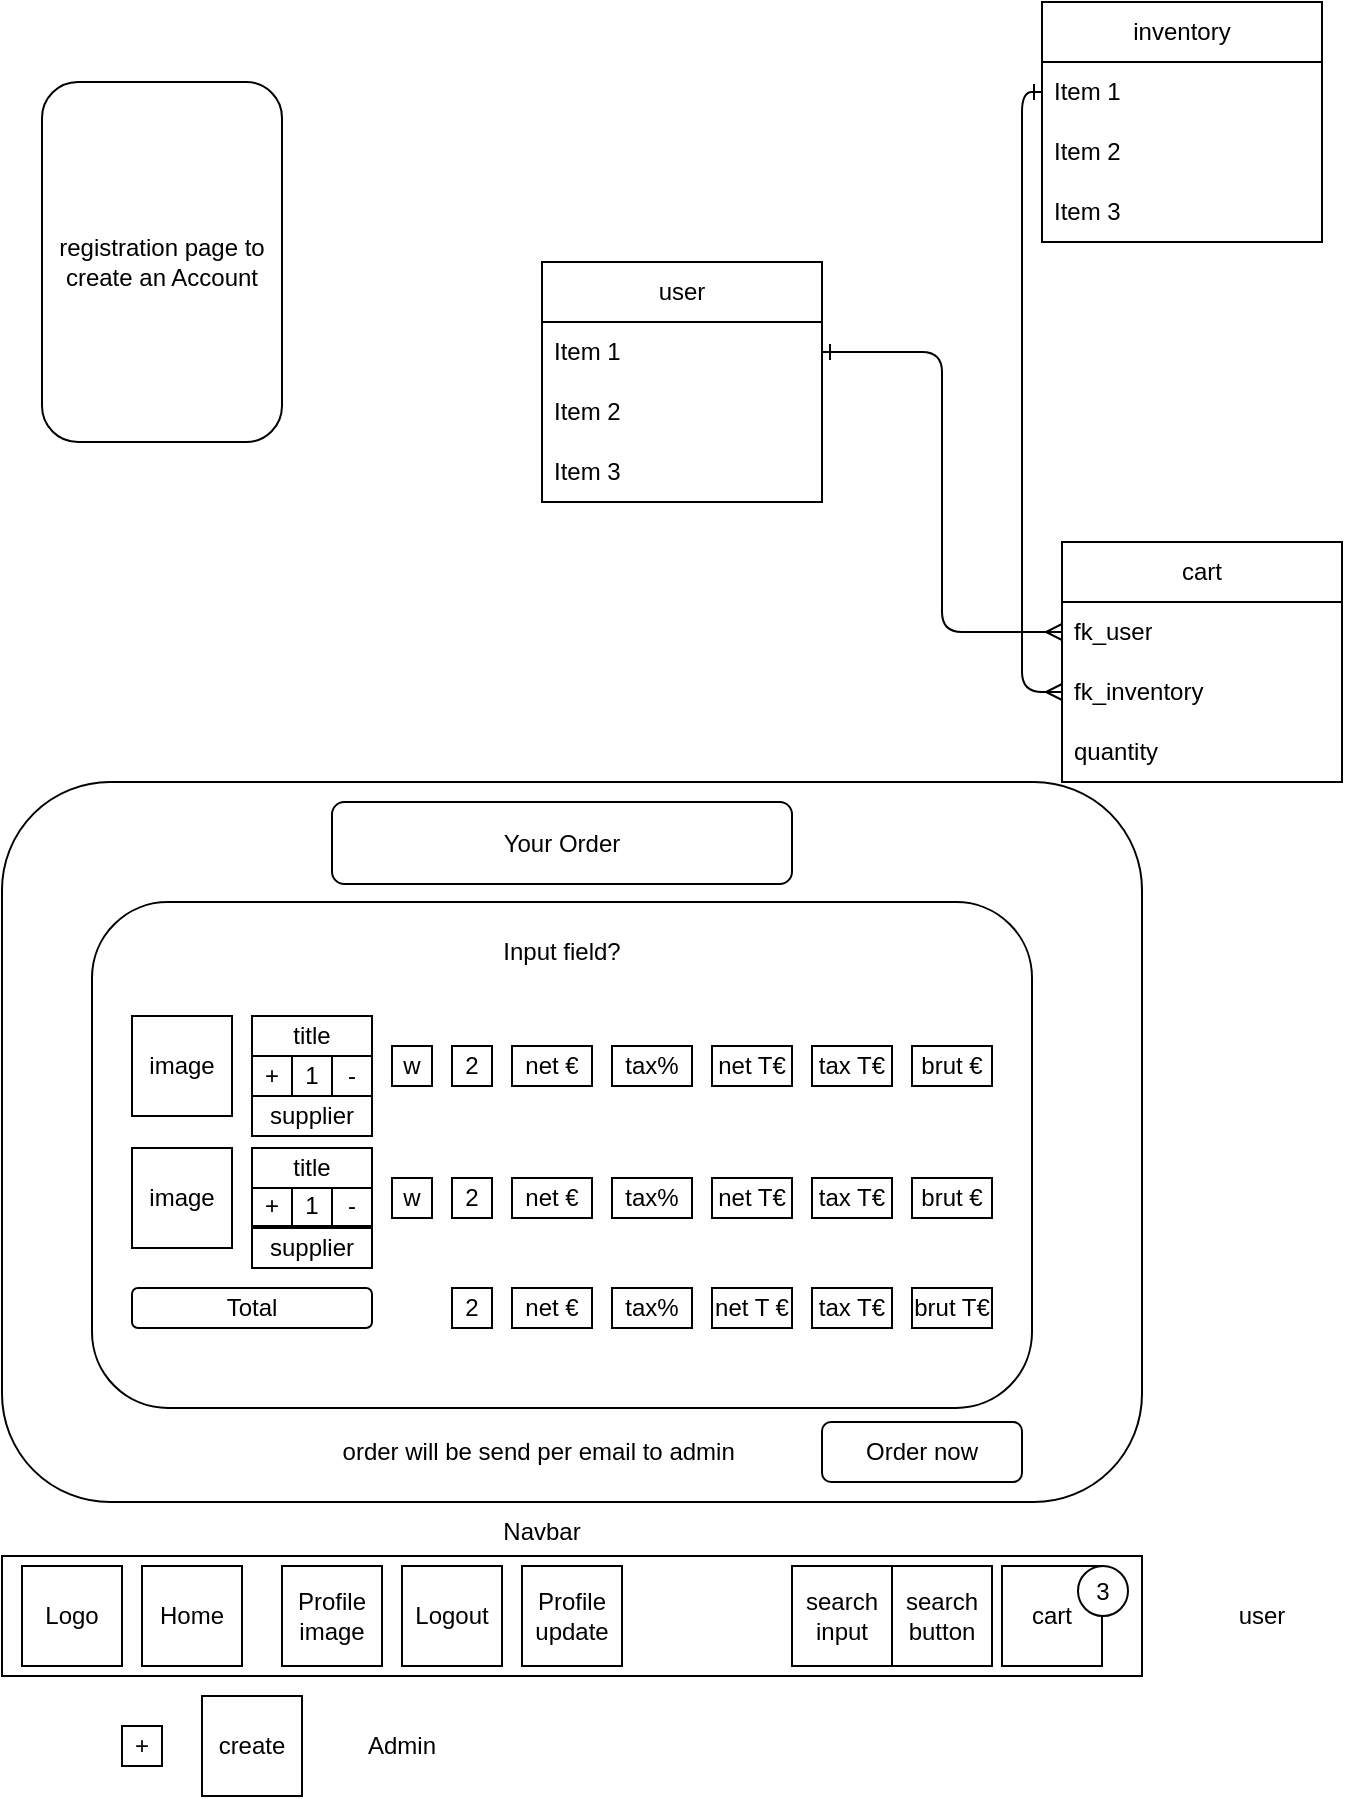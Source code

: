 <mxfile>
    <diagram id="OAWUGadm-6GBu39u0CqK" name="Page-1">
        <mxGraphModel dx="747" dy="556" grid="1" gridSize="10" guides="1" tooltips="1" connect="1" arrows="1" fold="1" page="1" pageScale="1" pageWidth="850" pageHeight="1100" math="0" shadow="0">
            <root>
                <mxCell id="0"/>
                <mxCell id="1" parent="0"/>
                <mxCell id="77" value="" style="rounded=1;whiteSpace=wrap;html=1;" vertex="1" parent="1">
                    <mxGeometry x="40" y="490" width="570" height="360" as="geometry"/>
                </mxCell>
                <mxCell id="2" value="registration page to create an Account" style="rounded=1;whiteSpace=wrap;html=1;" parent="1" vertex="1">
                    <mxGeometry x="60" y="140" width="120" height="180" as="geometry"/>
                </mxCell>
                <mxCell id="3" value="user" style="swimlane;fontStyle=0;childLayout=stackLayout;horizontal=1;startSize=30;horizontalStack=0;resizeParent=1;resizeParentMax=0;resizeLast=0;collapsible=1;marginBottom=0;whiteSpace=wrap;html=1;" vertex="1" parent="1">
                    <mxGeometry x="310" y="230" width="140" height="120" as="geometry"/>
                </mxCell>
                <mxCell id="4" value="Item 1" style="text;strokeColor=none;fillColor=none;align=left;verticalAlign=middle;spacingLeft=4;spacingRight=4;overflow=hidden;points=[[0,0.5],[1,0.5]];portConstraint=eastwest;rotatable=0;whiteSpace=wrap;html=1;" vertex="1" parent="3">
                    <mxGeometry y="30" width="140" height="30" as="geometry"/>
                </mxCell>
                <mxCell id="5" value="Item 2" style="text;strokeColor=none;fillColor=none;align=left;verticalAlign=middle;spacingLeft=4;spacingRight=4;overflow=hidden;points=[[0,0.5],[1,0.5]];portConstraint=eastwest;rotatable=0;whiteSpace=wrap;html=1;" vertex="1" parent="3">
                    <mxGeometry y="60" width="140" height="30" as="geometry"/>
                </mxCell>
                <mxCell id="6" value="Item 3" style="text;strokeColor=none;fillColor=none;align=left;verticalAlign=middle;spacingLeft=4;spacingRight=4;overflow=hidden;points=[[0,0.5],[1,0.5]];portConstraint=eastwest;rotatable=0;whiteSpace=wrap;html=1;" vertex="1" parent="3">
                    <mxGeometry y="90" width="140" height="30" as="geometry"/>
                </mxCell>
                <mxCell id="7" value="inventory" style="swimlane;fontStyle=0;childLayout=stackLayout;horizontal=1;startSize=30;horizontalStack=0;resizeParent=1;resizeParentMax=0;resizeLast=0;collapsible=1;marginBottom=0;whiteSpace=wrap;html=1;" vertex="1" parent="1">
                    <mxGeometry x="560" y="100" width="140" height="120" as="geometry"/>
                </mxCell>
                <mxCell id="8" value="Item 1" style="text;strokeColor=none;fillColor=none;align=left;verticalAlign=middle;spacingLeft=4;spacingRight=4;overflow=hidden;points=[[0,0.5],[1,0.5]];portConstraint=eastwest;rotatable=0;whiteSpace=wrap;html=1;" vertex="1" parent="7">
                    <mxGeometry y="30" width="140" height="30" as="geometry"/>
                </mxCell>
                <mxCell id="9" value="Item 2" style="text;strokeColor=none;fillColor=none;align=left;verticalAlign=middle;spacingLeft=4;spacingRight=4;overflow=hidden;points=[[0,0.5],[1,0.5]];portConstraint=eastwest;rotatable=0;whiteSpace=wrap;html=1;" vertex="1" parent="7">
                    <mxGeometry y="60" width="140" height="30" as="geometry"/>
                </mxCell>
                <mxCell id="10" value="Item 3" style="text;strokeColor=none;fillColor=none;align=left;verticalAlign=middle;spacingLeft=4;spacingRight=4;overflow=hidden;points=[[0,0.5],[1,0.5]];portConstraint=eastwest;rotatable=0;whiteSpace=wrap;html=1;" vertex="1" parent="7">
                    <mxGeometry y="90" width="140" height="30" as="geometry"/>
                </mxCell>
                <mxCell id="11" value="cart" style="swimlane;fontStyle=0;childLayout=stackLayout;horizontal=1;startSize=30;horizontalStack=0;resizeParent=1;resizeParentMax=0;resizeLast=0;collapsible=1;marginBottom=0;whiteSpace=wrap;html=1;" vertex="1" parent="1">
                    <mxGeometry x="570" y="370" width="140" height="120" as="geometry"/>
                </mxCell>
                <mxCell id="12" value="fk_user" style="text;strokeColor=none;fillColor=none;align=left;verticalAlign=middle;spacingLeft=4;spacingRight=4;overflow=hidden;points=[[0,0.5],[1,0.5]];portConstraint=eastwest;rotatable=0;whiteSpace=wrap;html=1;" vertex="1" parent="11">
                    <mxGeometry y="30" width="140" height="30" as="geometry"/>
                </mxCell>
                <mxCell id="13" value="fk_inventory" style="text;strokeColor=none;fillColor=none;align=left;verticalAlign=middle;spacingLeft=4;spacingRight=4;overflow=hidden;points=[[0,0.5],[1,0.5]];portConstraint=eastwest;rotatable=0;whiteSpace=wrap;html=1;" vertex="1" parent="11">
                    <mxGeometry y="60" width="140" height="30" as="geometry"/>
                </mxCell>
                <mxCell id="14" value="quantity" style="text;strokeColor=none;fillColor=none;align=left;verticalAlign=middle;spacingLeft=4;spacingRight=4;overflow=hidden;points=[[0,0.5],[1,0.5]];portConstraint=eastwest;rotatable=0;whiteSpace=wrap;html=1;" vertex="1" parent="11">
                    <mxGeometry y="90" width="140" height="30" as="geometry"/>
                </mxCell>
                <mxCell id="15" style="edgeStyle=orthogonalEdgeStyle;html=1;exitX=1;exitY=0.5;exitDx=0;exitDy=0;entryX=0;entryY=0.5;entryDx=0;entryDy=0;endArrow=ERmany;endFill=0;startArrow=ERone;startFill=0;" edge="1" parent="1" source="4" target="12">
                    <mxGeometry relative="1" as="geometry"/>
                </mxCell>
                <mxCell id="16" style="edgeStyle=orthogonalEdgeStyle;html=1;exitX=0;exitY=0.5;exitDx=0;exitDy=0;entryX=0;entryY=0.5;entryDx=0;entryDy=0;endArrow=ERmany;endFill=0;startArrow=ERone;startFill=0;" edge="1" parent="1" source="8" target="13">
                    <mxGeometry relative="1" as="geometry"/>
                </mxCell>
                <mxCell id="58" value="" style="rounded=0;whiteSpace=wrap;html=1;" vertex="1" parent="1">
                    <mxGeometry x="40" y="877" width="570" height="60" as="geometry"/>
                </mxCell>
                <mxCell id="59" value="Navbar" style="text;html=1;strokeColor=none;fillColor=none;align=center;verticalAlign=middle;whiteSpace=wrap;rounded=0;" vertex="1" parent="1">
                    <mxGeometry x="280" y="850" width="60" height="30" as="geometry"/>
                </mxCell>
                <mxCell id="61" value="Logo" style="whiteSpace=wrap;html=1;aspect=fixed;" vertex="1" parent="1">
                    <mxGeometry x="50" y="882" width="50" height="50" as="geometry"/>
                </mxCell>
                <mxCell id="62" value="Home" style="whiteSpace=wrap;html=1;aspect=fixed;" vertex="1" parent="1">
                    <mxGeometry x="110" y="882" width="50" height="50" as="geometry"/>
                </mxCell>
                <mxCell id="63" value="search input" style="whiteSpace=wrap;html=1;aspect=fixed;" vertex="1" parent="1">
                    <mxGeometry x="435" y="882" width="50" height="50" as="geometry"/>
                </mxCell>
                <mxCell id="64" value="search button" style="whiteSpace=wrap;html=1;aspect=fixed;" vertex="1" parent="1">
                    <mxGeometry x="485" y="882" width="50" height="50" as="geometry"/>
                </mxCell>
                <mxCell id="65" value="cart" style="whiteSpace=wrap;html=1;aspect=fixed;" vertex="1" parent="1">
                    <mxGeometry x="540" y="882" width="50" height="50" as="geometry"/>
                </mxCell>
                <mxCell id="66" value="3" style="ellipse;whiteSpace=wrap;html=1;aspect=fixed;" vertex="1" parent="1">
                    <mxGeometry x="578" y="882" width="25" height="25" as="geometry"/>
                </mxCell>
                <mxCell id="68" value="Profile image" style="whiteSpace=wrap;html=1;aspect=fixed;" vertex="1" parent="1">
                    <mxGeometry x="180" y="882" width="50" height="50" as="geometry"/>
                </mxCell>
                <mxCell id="69" value="Logout" style="whiteSpace=wrap;html=1;aspect=fixed;" vertex="1" parent="1">
                    <mxGeometry x="240" y="882" width="50" height="50" as="geometry"/>
                </mxCell>
                <mxCell id="70" value="Profile update" style="whiteSpace=wrap;html=1;aspect=fixed;" vertex="1" parent="1">
                    <mxGeometry x="300" y="882" width="50" height="50" as="geometry"/>
                </mxCell>
                <mxCell id="71" value="create" style="whiteSpace=wrap;html=1;aspect=fixed;" vertex="1" parent="1">
                    <mxGeometry x="140" y="947" width="50" height="50" as="geometry"/>
                </mxCell>
                <mxCell id="72" value="Admin" style="text;html=1;strokeColor=none;fillColor=none;align=center;verticalAlign=middle;whiteSpace=wrap;rounded=0;" vertex="1" parent="1">
                    <mxGeometry x="210" y="957" width="60" height="30" as="geometry"/>
                </mxCell>
                <mxCell id="73" value="user" style="text;html=1;strokeColor=none;fillColor=none;align=center;verticalAlign=middle;whiteSpace=wrap;rounded=0;" vertex="1" parent="1">
                    <mxGeometry x="640" y="892" width="60" height="30" as="geometry"/>
                </mxCell>
                <mxCell id="74" value="+" style="whiteSpace=wrap;html=1;aspect=fixed;" vertex="1" parent="1">
                    <mxGeometry x="100" y="962" width="20" height="20" as="geometry"/>
                </mxCell>
                <mxCell id="78" value="Order now" style="rounded=1;whiteSpace=wrap;html=1;" vertex="1" parent="1">
                    <mxGeometry x="450" y="810" width="100" height="30" as="geometry"/>
                </mxCell>
                <mxCell id="79" value="order will be send per email to admin&amp;nbsp;" style="text;html=1;strokeColor=none;fillColor=none;align=center;verticalAlign=middle;whiteSpace=wrap;rounded=0;" vertex="1" parent="1">
                    <mxGeometry x="190" y="810" width="240" height="30" as="geometry"/>
                </mxCell>
                <mxCell id="20" value="" style="rounded=1;whiteSpace=wrap;html=1;" vertex="1" parent="1">
                    <mxGeometry x="85" y="550" width="470" height="253" as="geometry"/>
                </mxCell>
                <mxCell id="21" value="image" style="whiteSpace=wrap;html=1;aspect=fixed;" vertex="1" parent="1">
                    <mxGeometry x="105" y="607" width="50" height="50" as="geometry"/>
                </mxCell>
                <mxCell id="22" value="+" style="whiteSpace=wrap;html=1;aspect=fixed;" vertex="1" parent="1">
                    <mxGeometry x="165" y="627" width="20" height="20" as="geometry"/>
                </mxCell>
                <mxCell id="23" value="-" style="whiteSpace=wrap;html=1;aspect=fixed;" vertex="1" parent="1">
                    <mxGeometry x="205" y="627" width="20" height="20" as="geometry"/>
                </mxCell>
                <mxCell id="24" value="1" style="whiteSpace=wrap;html=1;aspect=fixed;" vertex="1" parent="1">
                    <mxGeometry x="185" y="627" width="20" height="20" as="geometry"/>
                </mxCell>
                <mxCell id="25" value="2" style="rounded=0;whiteSpace=wrap;html=1;" vertex="1" parent="1">
                    <mxGeometry x="265" y="622" width="20" height="20" as="geometry"/>
                </mxCell>
                <mxCell id="27" value="net €" style="rounded=0;whiteSpace=wrap;html=1;" vertex="1" parent="1">
                    <mxGeometry x="295" y="622" width="40" height="20" as="geometry"/>
                </mxCell>
                <mxCell id="28" value="tax%" style="rounded=0;whiteSpace=wrap;html=1;" vertex="1" parent="1">
                    <mxGeometry x="345" y="622" width="40" height="20" as="geometry"/>
                </mxCell>
                <mxCell id="29" value="net T€" style="rounded=0;whiteSpace=wrap;html=1;" vertex="1" parent="1">
                    <mxGeometry x="395" y="622" width="40" height="20" as="geometry"/>
                </mxCell>
                <mxCell id="30" value="tax T€" style="rounded=0;whiteSpace=wrap;html=1;" vertex="1" parent="1">
                    <mxGeometry x="445" y="622" width="40" height="20" as="geometry"/>
                </mxCell>
                <mxCell id="31" value="brut €" style="rounded=0;whiteSpace=wrap;html=1;" vertex="1" parent="1">
                    <mxGeometry x="495" y="622" width="40" height="20" as="geometry"/>
                </mxCell>
                <mxCell id="32" value="title" style="rounded=0;whiteSpace=wrap;html=1;" vertex="1" parent="1">
                    <mxGeometry x="165" y="607" width="60" height="20" as="geometry"/>
                </mxCell>
                <mxCell id="33" value="w" style="whiteSpace=wrap;html=1;aspect=fixed;" vertex="1" parent="1">
                    <mxGeometry x="235" y="622" width="20" height="20" as="geometry"/>
                </mxCell>
                <mxCell id="36" value="Your Order" style="rounded=1;whiteSpace=wrap;html=1;" vertex="1" parent="1">
                    <mxGeometry x="205" y="500" width="230" height="41" as="geometry"/>
                </mxCell>
                <mxCell id="37" value="image" style="whiteSpace=wrap;html=1;aspect=fixed;" vertex="1" parent="1">
                    <mxGeometry x="105" y="673" width="50" height="50" as="geometry"/>
                </mxCell>
                <mxCell id="38" value="+" style="whiteSpace=wrap;html=1;aspect=fixed;" vertex="1" parent="1">
                    <mxGeometry x="165" y="692" width="20" height="20" as="geometry"/>
                </mxCell>
                <mxCell id="39" value="-" style="whiteSpace=wrap;html=1;aspect=fixed;" vertex="1" parent="1">
                    <mxGeometry x="205" y="692" width="20" height="20" as="geometry"/>
                </mxCell>
                <mxCell id="40" value="1" style="whiteSpace=wrap;html=1;aspect=fixed;" vertex="1" parent="1">
                    <mxGeometry x="185" y="692" width="20" height="20" as="geometry"/>
                </mxCell>
                <mxCell id="41" value="2" style="rounded=0;whiteSpace=wrap;html=1;" vertex="1" parent="1">
                    <mxGeometry x="265" y="688" width="20" height="20" as="geometry"/>
                </mxCell>
                <mxCell id="42" value="net €" style="rounded=0;whiteSpace=wrap;html=1;" vertex="1" parent="1">
                    <mxGeometry x="295" y="688" width="40" height="20" as="geometry"/>
                </mxCell>
                <mxCell id="43" value="tax%" style="rounded=0;whiteSpace=wrap;html=1;" vertex="1" parent="1">
                    <mxGeometry x="345" y="688" width="40" height="20" as="geometry"/>
                </mxCell>
                <mxCell id="44" value="net T€" style="rounded=0;whiteSpace=wrap;html=1;" vertex="1" parent="1">
                    <mxGeometry x="395" y="688" width="40" height="20" as="geometry"/>
                </mxCell>
                <mxCell id="45" value="tax T€" style="rounded=0;whiteSpace=wrap;html=1;" vertex="1" parent="1">
                    <mxGeometry x="445" y="688" width="40" height="20" as="geometry"/>
                </mxCell>
                <mxCell id="46" value="brut €" style="rounded=0;whiteSpace=wrap;html=1;" vertex="1" parent="1">
                    <mxGeometry x="495" y="688" width="40" height="20" as="geometry"/>
                </mxCell>
                <mxCell id="47" value="title" style="rounded=0;whiteSpace=wrap;html=1;" vertex="1" parent="1">
                    <mxGeometry x="165" y="673" width="60" height="20" as="geometry"/>
                </mxCell>
                <mxCell id="48" value="w" style="whiteSpace=wrap;html=1;aspect=fixed;" vertex="1" parent="1">
                    <mxGeometry x="235" y="688" width="20" height="20" as="geometry"/>
                </mxCell>
                <mxCell id="49" value="Total" style="rounded=1;whiteSpace=wrap;html=1;" vertex="1" parent="1">
                    <mxGeometry x="105" y="743" width="120" height="20" as="geometry"/>
                </mxCell>
                <mxCell id="50" value="2" style="rounded=0;whiteSpace=wrap;html=1;" vertex="1" parent="1">
                    <mxGeometry x="265" y="743" width="20" height="20" as="geometry"/>
                </mxCell>
                <mxCell id="51" value="net €" style="rounded=0;whiteSpace=wrap;html=1;" vertex="1" parent="1">
                    <mxGeometry x="295" y="743" width="40" height="20" as="geometry"/>
                </mxCell>
                <mxCell id="52" value="tax%" style="rounded=0;whiteSpace=wrap;html=1;" vertex="1" parent="1">
                    <mxGeometry x="345" y="743" width="40" height="20" as="geometry"/>
                </mxCell>
                <mxCell id="53" value="net T €" style="rounded=0;whiteSpace=wrap;html=1;" vertex="1" parent="1">
                    <mxGeometry x="395" y="743" width="40" height="20" as="geometry"/>
                </mxCell>
                <mxCell id="54" value="tax T€" style="rounded=0;whiteSpace=wrap;html=1;" vertex="1" parent="1">
                    <mxGeometry x="445" y="743" width="40" height="20" as="geometry"/>
                </mxCell>
                <mxCell id="55" value="brut T€" style="rounded=0;whiteSpace=wrap;html=1;" vertex="1" parent="1">
                    <mxGeometry x="495" y="743" width="40" height="20" as="geometry"/>
                </mxCell>
                <mxCell id="56" value="supplier" style="rounded=0;whiteSpace=wrap;html=1;" vertex="1" parent="1">
                    <mxGeometry x="165" y="713" width="60" height="20" as="geometry"/>
                </mxCell>
                <mxCell id="57" value="supplier" style="rounded=0;whiteSpace=wrap;html=1;" vertex="1" parent="1">
                    <mxGeometry x="165" y="647" width="60" height="20" as="geometry"/>
                </mxCell>
                <mxCell id="80" value="Input field?" style="text;html=1;strokeColor=none;fillColor=none;align=center;verticalAlign=middle;whiteSpace=wrap;rounded=0;" vertex="1" parent="1">
                    <mxGeometry x="210" y="560" width="220" height="30" as="geometry"/>
                </mxCell>
            </root>
        </mxGraphModel>
    </diagram>
</mxfile>